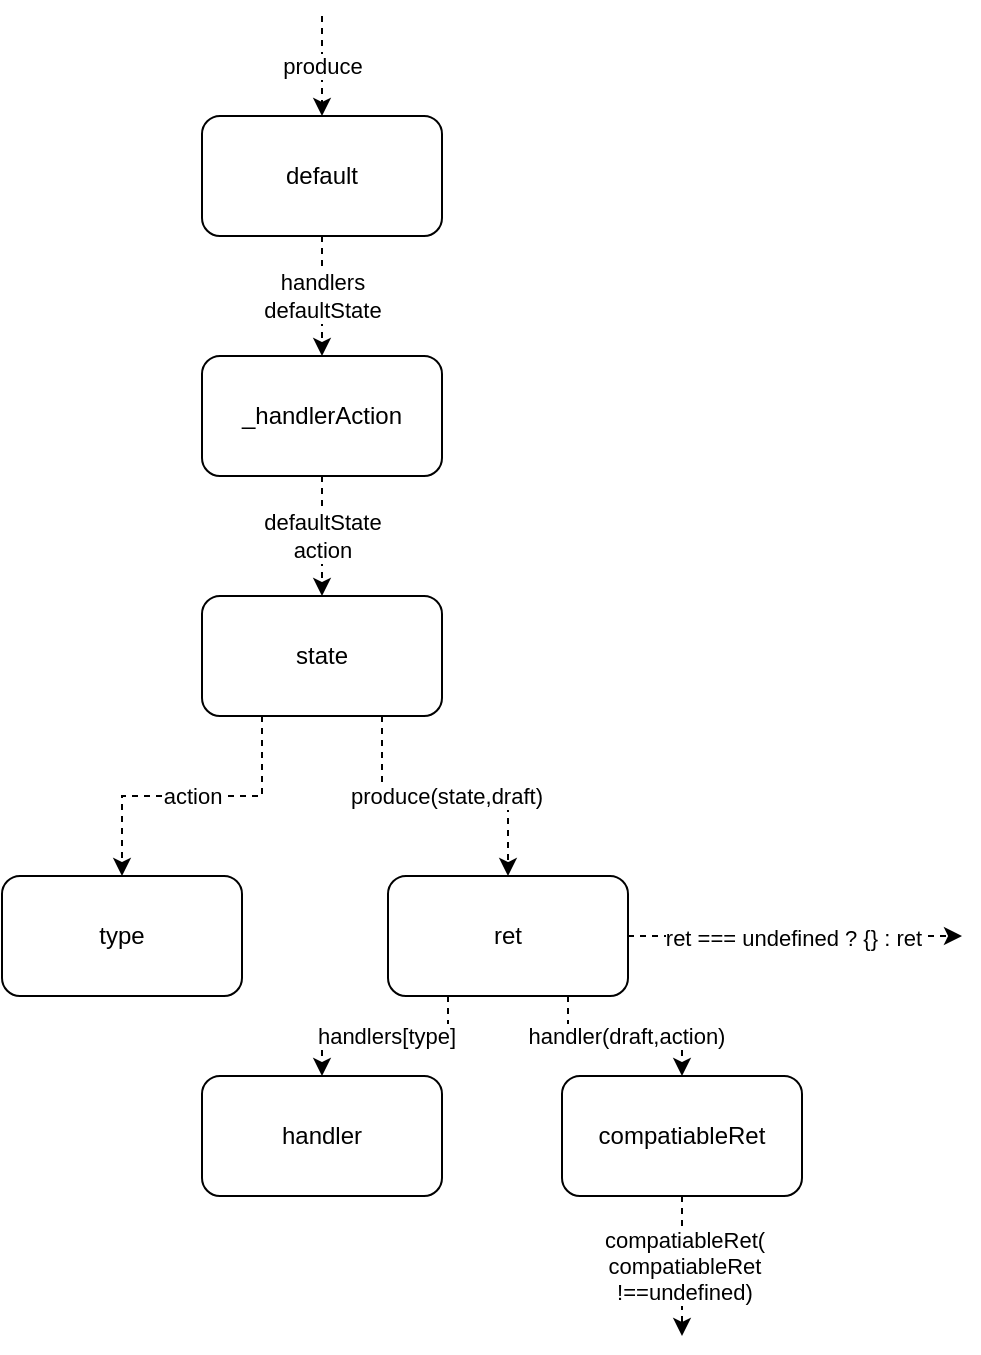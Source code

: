 <mxfile pages="2" version="11.2.8" type="github"><diagram id="c2F5yQAnlMC6qc78t8HO" name="index"><mxGraphModel dx="946" dy="472" grid="1" gridSize="10" guides="1" tooltips="1" connect="1" arrows="1" fold="1" page="1" pageScale="1" pageWidth="827" pageHeight="1169" math="0" shadow="0"><root><mxCell id="0"/><mxCell id="1" parent="0"/><mxCell id="YZz-aX51qNg5yqfxIUK8-4" value="handlers&lt;br&gt;defaultState" style="edgeStyle=orthogonalEdgeStyle;rounded=0;orthogonalLoop=1;jettySize=auto;html=1;exitX=0.5;exitY=1;exitDx=0;exitDy=0;entryX=0.5;entryY=0;entryDx=0;entryDy=0;dashed=1;" parent="1" source="YZz-aX51qNg5yqfxIUK8-1" target="YZz-aX51qNg5yqfxIUK8-3" edge="1"><mxGeometry relative="1" as="geometry"/></mxCell><mxCell id="YZz-aX51qNg5yqfxIUK8-1" value="default" style="rounded=1;whiteSpace=wrap;html=1;" parent="1" vertex="1"><mxGeometry x="320" y="60" width="120" height="60" as="geometry"/></mxCell><mxCell id="YZz-aX51qNg5yqfxIUK8-2" value="produce" style="endArrow=classic;html=1;entryX=0.5;entryY=0;entryDx=0;entryDy=0;dashed=1;" parent="1" target="YZz-aX51qNg5yqfxIUK8-1" edge="1"><mxGeometry width="50" height="50" relative="1" as="geometry"><mxPoint x="380" y="10" as="sourcePoint"/><mxPoint x="370" y="140" as="targetPoint"/></mxGeometry></mxCell><mxCell id="YZz-aX51qNg5yqfxIUK8-6" value="defaultState&lt;br&gt;action" style="edgeStyle=orthogonalEdgeStyle;rounded=0;orthogonalLoop=1;jettySize=auto;html=1;exitX=0.5;exitY=1;exitDx=0;exitDy=0;entryX=0.5;entryY=0;entryDx=0;entryDy=0;dashed=1;" parent="1" source="YZz-aX51qNg5yqfxIUK8-3" target="YZz-aX51qNg5yqfxIUK8-5" edge="1"><mxGeometry relative="1" as="geometry"/></mxCell><mxCell id="YZz-aX51qNg5yqfxIUK8-3" value="_handlerAction" style="rounded=1;whiteSpace=wrap;html=1;" parent="1" vertex="1"><mxGeometry x="320" y="180" width="120" height="60" as="geometry"/></mxCell><mxCell id="YZz-aX51qNg5yqfxIUK8-8" value="action" style="edgeStyle=orthogonalEdgeStyle;rounded=0;orthogonalLoop=1;jettySize=auto;html=1;exitX=0.25;exitY=1;exitDx=0;exitDy=0;entryX=0.5;entryY=0;entryDx=0;entryDy=0;dashed=1;" parent="1" source="YZz-aX51qNg5yqfxIUK8-5" target="YZz-aX51qNg5yqfxIUK8-7" edge="1"><mxGeometry relative="1" as="geometry"/></mxCell><mxCell id="YZz-aX51qNg5yqfxIUK8-10" value="produce(state,draft)" style="edgeStyle=orthogonalEdgeStyle;rounded=0;orthogonalLoop=1;jettySize=auto;html=1;exitX=0.75;exitY=1;exitDx=0;exitDy=0;entryX=0.5;entryY=0;entryDx=0;entryDy=0;dashed=1;" parent="1" source="YZz-aX51qNg5yqfxIUK8-5" target="YZz-aX51qNg5yqfxIUK8-9" edge="1"><mxGeometry relative="1" as="geometry"/></mxCell><mxCell id="YZz-aX51qNg5yqfxIUK8-5" value="state" style="rounded=1;whiteSpace=wrap;html=1;" parent="1" vertex="1"><mxGeometry x="320" y="300" width="120" height="60" as="geometry"/></mxCell><mxCell id="YZz-aX51qNg5yqfxIUK8-7" value="type" style="rounded=1;whiteSpace=wrap;html=1;" parent="1" vertex="1"><mxGeometry x="220" y="440" width="120" height="60" as="geometry"/></mxCell><mxCell id="YZz-aX51qNg5yqfxIUK8-12" value="handlers[type]" style="edgeStyle=orthogonalEdgeStyle;rounded=0;orthogonalLoop=1;jettySize=auto;html=1;exitX=0.25;exitY=1;exitDx=0;exitDy=0;entryX=0.5;entryY=0;entryDx=0;entryDy=0;dashed=1;" parent="1" source="YZz-aX51qNg5yqfxIUK8-9" target="YZz-aX51qNg5yqfxIUK8-11" edge="1"><mxGeometry relative="1" as="geometry"/></mxCell><mxCell id="YZz-aX51qNg5yqfxIUK8-15" value="handler(draft,action)" style="edgeStyle=orthogonalEdgeStyle;rounded=0;orthogonalLoop=1;jettySize=auto;html=1;exitX=0.75;exitY=1;exitDx=0;exitDy=0;entryX=0.5;entryY=0;entryDx=0;entryDy=0;dashed=1;" parent="1" source="YZz-aX51qNg5yqfxIUK8-9" target="YZz-aX51qNg5yqfxIUK8-14" edge="1"><mxGeometry relative="1" as="geometry"/></mxCell><mxCell id="YZz-aX51qNg5yqfxIUK8-18" value="ret === undefined ? {} : ret&amp;nbsp;" style="edgeStyle=orthogonalEdgeStyle;rounded=0;orthogonalLoop=1;jettySize=auto;html=1;exitX=1;exitY=0.5;exitDx=0;exitDy=0;dashed=1;" parent="1" source="YZz-aX51qNg5yqfxIUK8-9" edge="1"><mxGeometry relative="1" as="geometry"><mxPoint x="700" y="470" as="targetPoint"/></mxGeometry></mxCell><mxCell id="YZz-aX51qNg5yqfxIUK8-9" value="ret" style="rounded=1;whiteSpace=wrap;html=1;" parent="1" vertex="1"><mxGeometry x="413" y="440" width="120" height="60" as="geometry"/></mxCell><mxCell id="YZz-aX51qNg5yqfxIUK8-11" value="handler" style="rounded=1;whiteSpace=wrap;html=1;" parent="1" vertex="1"><mxGeometry x="320" y="540" width="120" height="60" as="geometry"/></mxCell><mxCell id="YZz-aX51qNg5yqfxIUK8-17" value="compatiableRet(&lt;br&gt;compatiableRet&lt;br&gt;!==undefined)" style="edgeStyle=orthogonalEdgeStyle;rounded=0;orthogonalLoop=1;jettySize=auto;html=1;exitX=0.5;exitY=1;exitDx=0;exitDy=0;dashed=1;" parent="1" source="YZz-aX51qNg5yqfxIUK8-14" edge="1"><mxGeometry relative="1" as="geometry"><mxPoint x="560" y="670" as="targetPoint"/></mxGeometry></mxCell><mxCell id="YZz-aX51qNg5yqfxIUK8-14" value="compatiableRet" style="rounded=1;whiteSpace=wrap;html=1;" parent="1" vertex="1"><mxGeometry x="500" y="540" width="120" height="60" as="geometry"/></mxCell></root></mxGraphModel></diagram><diagram id="cla9Ju-KehmL-Mvh9CUr" name="index.test"><mxGraphModel dx="946" dy="472" grid="1" gridSize="10" guides="1" tooltips="1" connect="1" arrows="1" fold="1" page="1" pageScale="1" pageWidth="827" pageHeight="1169" math="0" shadow="0"><root><mxCell id="Zmm0w23BWCz8HZXyGMVi-0"/><mxCell id="Zmm0w23BWCz8HZXyGMVi-1" parent="Zmm0w23BWCz8HZXyGMVi-0"/><mxCell id="Zmm0w23BWCz8HZXyGMVi-4" value="userImmer&lt;br&gt;dva" style="edgeStyle=orthogonalEdgeStyle;rounded=0;orthogonalLoop=1;jettySize=auto;html=1;exitX=1;exitY=0.5;exitDx=0;exitDy=0;entryX=0;entryY=0.5;entryDx=0;entryDy=0;dashed=1;strokeColor=#CC0066;fontColor=#99004D;" edge="1" parent="Zmm0w23BWCz8HZXyGMVi-1" source="Zmm0w23BWCz8HZXyGMVi-2" target="Zmm0w23BWCz8HZXyGMVi-3"><mxGeometry relative="1" as="geometry"/></mxCell><mxCell id="Zmm0w23BWCz8HZXyGMVi-2" value="src/index" style="rounded=1;whiteSpace=wrap;html=1;" vertex="1" parent="Zmm0w23BWCz8HZXyGMVi-1"><mxGeometry x="20" y="20" width="70" height="60" as="geometry"/></mxCell><mxCell id="Zmm0w23BWCz8HZXyGMVi-24" style="edgeStyle=orthogonalEdgeStyle;rounded=0;orthogonalLoop=1;jettySize=auto;html=1;exitX=0.25;exitY=1;exitDx=0;exitDy=0;entryX=0.5;entryY=0;entryDx=0;entryDy=0;dashed=1;fontColor=#99004D;strokeColor=#CC0066;" edge="1" parent="Zmm0w23BWCz8HZXyGMVi-1" source="Zmm0w23BWCz8HZXyGMVi-3" target="Zmm0w23BWCz8HZXyGMVi-5"><mxGeometry relative="1" as="geometry"/></mxCell><mxCell id="Zmm0w23BWCz8HZXyGMVi-43" style="edgeStyle=orthogonalEdgeStyle;rounded=0;orthogonalLoop=1;jettySize=auto;html=1;exitX=0.75;exitY=1;exitDx=0;exitDy=0;entryX=0.5;entryY=0;entryDx=0;entryDy=0;dashed=1;fontColor=#99004D;strokeColor=#CC0066;" edge="1" parent="Zmm0w23BWCz8HZXyGMVi-1" source="Zmm0w23BWCz8HZXyGMVi-3" target="Zmm0w23BWCz8HZXyGMVi-33"><mxGeometry relative="1" as="geometry"/></mxCell><mxCell id="Zmm0w23BWCz8HZXyGMVi-3" value="dva-immer" style="rounded=1;whiteSpace=wrap;html=1;" vertex="1" parent="Zmm0w23BWCz8HZXyGMVi-1"><mxGeometry x="600" y="20" width="120" height="60" as="geometry"/></mxCell><mxCell id="Zmm0w23BWCz8HZXyGMVi-12" value="userImmer" style="edgeStyle=orthogonalEdgeStyle;rounded=0;orthogonalLoop=1;jettySize=auto;html=1;exitX=0.092;exitY=1.017;exitDx=0;exitDy=0;entryX=0.5;entryY=0;entryDx=0;entryDy=0;dashed=1;exitPerimeter=0;strokeColor=#000099;fontColor=#0000CC;" edge="1" parent="Zmm0w23BWCz8HZXyGMVi-1" source="Zmm0w23BWCz8HZXyGMVi-5" target="Zmm0w23BWCz8HZXyGMVi-7"><mxGeometry relative="1" as="geometry"/></mxCell><mxCell id="Zmm0w23BWCz8HZXyGMVi-14" style="edgeStyle=orthogonalEdgeStyle;rounded=0;orthogonalLoop=1;jettySize=auto;html=1;exitX=0.2;exitY=1;exitDx=0;exitDy=0;entryX=0.5;entryY=0;entryDx=0;entryDy=0;dashed=1;exitPerimeter=0;strokeColor=#000099;fontColor=#0000CC;" edge="1" parent="Zmm0w23BWCz8HZXyGMVi-1" source="Zmm0w23BWCz8HZXyGMVi-5" target="Zmm0w23BWCz8HZXyGMVi-8"><mxGeometry relative="1" as="geometry"><Array as="points"><mxPoint x="317" y="240"/><mxPoint x="210" y="240"/></Array></mxGeometry></mxCell><mxCell id="Zmm0w23BWCz8HZXyGMVi-15" value="1" style="edgeStyle=orthogonalEdgeStyle;rounded=0;orthogonalLoop=1;jettySize=auto;html=1;exitX=0.35;exitY=1.017;exitDx=0;exitDy=0;entryX=0.5;entryY=0;entryDx=0;entryDy=0;dashed=1;exitPerimeter=0;strokeColor=#000099;fontColor=#0000CC;" edge="1" parent="Zmm0w23BWCz8HZXyGMVi-1" source="Zmm0w23BWCz8HZXyGMVi-5" target="Zmm0w23BWCz8HZXyGMVi-9"><mxGeometry relative="1" as="geometry"><Array as="points"><mxPoint x="335" y="230"/><mxPoint x="270" y="230"/></Array></mxGeometry></mxCell><mxCell id="Zmm0w23BWCz8HZXyGMVi-16" value="create" style="edgeStyle=orthogonalEdgeStyle;rounded=0;orthogonalLoop=1;jettySize=auto;html=1;exitX=0.5;exitY=1;exitDx=0;exitDy=0;entryX=0.5;entryY=0;entryDx=0;entryDy=0;dashed=1;strokeColor=#000099;fontColor=#0000CC;" edge="1" parent="Zmm0w23BWCz8HZXyGMVi-1" source="Zmm0w23BWCz8HZXyGMVi-5" target="Zmm0w23BWCz8HZXyGMVi-10"><mxGeometry relative="1" as="geometry"/></mxCell><mxCell id="Zmm0w23BWCz8HZXyGMVi-17" value="dva" style="edgeStyle=orthogonalEdgeStyle;rounded=0;orthogonalLoop=1;jettySize=auto;html=1;exitX=0.592;exitY=1;exitDx=0;exitDy=0;entryX=0.5;entryY=0;entryDx=0;entryDy=0;dashed=1;exitPerimeter=0;strokeColor=#000099;fontColor=#0000CC;" edge="1" parent="Zmm0w23BWCz8HZXyGMVi-1" source="Zmm0w23BWCz8HZXyGMVi-5" target="Zmm0w23BWCz8HZXyGMVi-11"><mxGeometry relative="1" as="geometry"/></mxCell><mxCell id="Zmm0w23BWCz8HZXyGMVi-19" value="app.store.getState.count" style="edgeStyle=orthogonalEdgeStyle;rounded=0;orthogonalLoop=1;jettySize=auto;html=1;exitX=0.692;exitY=0.983;exitDx=0;exitDy=0;entryX=0.5;entryY=0;entryDx=0;entryDy=0;dashed=1;exitPerimeter=0;strokeColor=#000099;fontColor=#0000CC;" edge="1" parent="Zmm0w23BWCz8HZXyGMVi-1" source="Zmm0w23BWCz8HZXyGMVi-5" target="Zmm0w23BWCz8HZXyGMVi-18"><mxGeometry relative="1" as="geometry"><Array as="points"><mxPoint x="376" y="240"/><mxPoint x="450" y="240"/></Array></mxGeometry></mxCell><mxCell id="Zmm0w23BWCz8HZXyGMVi-21" value="type(count:add)" style="edgeStyle=orthogonalEdgeStyle;rounded=0;orthogonalLoop=1;jettySize=auto;html=1;exitX=0.833;exitY=0.983;exitDx=0;exitDy=0;entryX=0.5;entryY=0;entryDx=0;entryDy=0;dashed=1;exitPerimeter=0;strokeColor=#000099;fontColor=#0000CC;" edge="1" parent="Zmm0w23BWCz8HZXyGMVi-1" source="Zmm0w23BWCz8HZXyGMVi-5" target="Zmm0w23BWCz8HZXyGMVi-20"><mxGeometry relative="1" as="geometry"><Array as="points"><mxPoint x="393" y="210"/><mxPoint x="510" y="210"/></Array></mxGeometry></mxCell><mxCell id="Zmm0w23BWCz8HZXyGMVi-23" style="edgeStyle=orthogonalEdgeStyle;rounded=0;orthogonalLoop=1;jettySize=auto;html=1;exitX=0.75;exitY=1;exitDx=0;exitDy=0;entryX=0.5;entryY=0;entryDx=0;entryDy=0;dashed=1;strokeColor=#000099;fontColor=#0000CC;" edge="1" parent="Zmm0w23BWCz8HZXyGMVi-1" source="Zmm0w23BWCz8HZXyGMVi-5" target="Zmm0w23BWCz8HZXyGMVi-22"><mxGeometry relative="1" as="geometry"><Array as="points"><mxPoint x="383" y="190"/><mxPoint x="570" y="190"/></Array></mxGeometry></mxCell><mxCell id="Zmm0w23BWCz8HZXyGMVi-5" value="normal" style="rounded=1;whiteSpace=wrap;html=1;" vertex="1" parent="Zmm0w23BWCz8HZXyGMVi-1"><mxGeometry x="293" y="120" width="120" height="60" as="geometry"/></mxCell><mxCell id="Zmm0w23BWCz8HZXyGMVi-7" value="app.use" style="rounded=1;whiteSpace=wrap;html=1;" vertex="1" parent="Zmm0w23BWCz8HZXyGMVi-1"><mxGeometry x="120" y="260" width="60" height="60" as="geometry"/></mxCell><mxCell id="Zmm0w23BWCz8HZXyGMVi-13" value="state(&lt;br&gt;a.b.c=0,&lt;br&gt;m.b.c=0)/&lt;br&gt;reducers(&lt;br&gt;state&lt;br&gt;.a.b.c+=1)" style="edgeStyle=orthogonalEdgeStyle;rounded=0;orthogonalLoop=1;jettySize=auto;html=1;exitX=0.5;exitY=1;exitDx=0;exitDy=0;dashed=1;" edge="1" parent="Zmm0w23BWCz8HZXyGMVi-1" source="Zmm0w23BWCz8HZXyGMVi-8"><mxGeometry relative="1" as="geometry"><mxPoint x="210" y="430" as="targetPoint"/></mxGeometry></mxCell><mxCell id="Zmm0w23BWCz8HZXyGMVi-8" value="app.model" style="rounded=1;whiteSpace=wrap;html=1;" vertex="1" parent="Zmm0w23BWCz8HZXyGMVi-1"><mxGeometry x="180" y="260" width="60" height="60" as="geometry"/></mxCell><mxCell id="Zmm0w23BWCz8HZXyGMVi-9" value="app.router" style="rounded=1;whiteSpace=wrap;html=1;" vertex="1" parent="Zmm0w23BWCz8HZXyGMVi-1"><mxGeometry x="240" y="260" width="60" height="60" as="geometry"/></mxCell><mxCell id="Zmm0w23BWCz8HZXyGMVi-10" value="app.start" style="rounded=1;whiteSpace=wrap;html=1;" vertex="1" parent="Zmm0w23BWCz8HZXyGMVi-1"><mxGeometry x="300" y="260" width="60" height="60" as="geometry"/></mxCell><mxCell id="Zmm0w23BWCz8HZXyGMVi-11" value="app" style="rounded=1;whiteSpace=wrap;html=1;" vertex="1" parent="Zmm0w23BWCz8HZXyGMVi-1"><mxGeometry x="360" y="260" width="60" height="60" as="geometry"/></mxCell><mxCell id="Zmm0w23BWCz8HZXyGMVi-18" value="oldCount&lt;br&gt;newCount" style="rounded=1;whiteSpace=wrap;html=1;" vertex="1" parent="Zmm0w23BWCz8HZXyGMVi-1"><mxGeometry x="420" y="260" width="60" height="60" as="geometry"/></mxCell><mxCell id="Zmm0w23BWCz8HZXyGMVi-20" value="app._store.&lt;br&gt;dispatch" style="rounded=1;whiteSpace=wrap;html=1;" vertex="1" parent="Zmm0w23BWCz8HZXyGMVi-1"><mxGeometry x="480" y="260" width="60" height="60" as="geometry"/></mxCell><mxCell id="Zmm0w23BWCz8HZXyGMVi-22" value="expect(&lt;br&gt;oldCount/&lt;br&gt;newCount a.b.c).&lt;br&gt;toEqual&lt;br&gt;(0/1)" style="rounded=1;whiteSpace=wrap;html=1;" vertex="1" parent="Zmm0w23BWCz8HZXyGMVi-1"><mxGeometry x="540" y="245" width="60" height="90" as="geometry"/></mxCell><mxCell id="Zmm0w23BWCz8HZXyGMVi-25" value="userImmer" style="edgeStyle=orthogonalEdgeStyle;rounded=0;orthogonalLoop=1;jettySize=auto;html=1;exitX=0.092;exitY=1.017;exitDx=0;exitDy=0;entryX=0.5;entryY=0;entryDx=0;entryDy=0;dashed=1;exitPerimeter=0;strokeColor=#000099;fontColor=#0000CC;" edge="1" parent="Zmm0w23BWCz8HZXyGMVi-1" source="Zmm0w23BWCz8HZXyGMVi-33" target="Zmm0w23BWCz8HZXyGMVi-34"><mxGeometry relative="1" as="geometry"/></mxCell><mxCell id="Zmm0w23BWCz8HZXyGMVi-26" style="edgeStyle=orthogonalEdgeStyle;rounded=0;orthogonalLoop=1;jettySize=auto;html=1;exitX=0.2;exitY=1;exitDx=0;exitDy=0;entryX=0.5;entryY=0;entryDx=0;entryDy=0;dashed=1;exitPerimeter=0;strokeColor=#000099;fontColor=#0000CC;" edge="1" parent="Zmm0w23BWCz8HZXyGMVi-1" source="Zmm0w23BWCz8HZXyGMVi-33" target="Zmm0w23BWCz8HZXyGMVi-36"><mxGeometry relative="1" as="geometry"><Array as="points"><mxPoint x="807" y="240"/><mxPoint x="700" y="240"/></Array></mxGeometry></mxCell><mxCell id="Zmm0w23BWCz8HZXyGMVi-27" value="1" style="edgeStyle=orthogonalEdgeStyle;rounded=0;orthogonalLoop=1;jettySize=auto;html=1;exitX=0.35;exitY=1.017;exitDx=0;exitDy=0;entryX=0.5;entryY=0;entryDx=0;entryDy=0;dashed=1;exitPerimeter=0;strokeColor=#000099;fontColor=#0000CC;" edge="1" parent="Zmm0w23BWCz8HZXyGMVi-1" source="Zmm0w23BWCz8HZXyGMVi-33" target="Zmm0w23BWCz8HZXyGMVi-37"><mxGeometry relative="1" as="geometry"><Array as="points"><mxPoint x="825" y="230"/><mxPoint x="760" y="230"/></Array></mxGeometry></mxCell><mxCell id="Zmm0w23BWCz8HZXyGMVi-28" value="create" style="edgeStyle=orthogonalEdgeStyle;rounded=0;orthogonalLoop=1;jettySize=auto;html=1;exitX=0.5;exitY=1;exitDx=0;exitDy=0;entryX=0.5;entryY=0;entryDx=0;entryDy=0;dashed=1;strokeColor=#000099;fontColor=#0000CC;" edge="1" parent="Zmm0w23BWCz8HZXyGMVi-1" source="Zmm0w23BWCz8HZXyGMVi-33" target="Zmm0w23BWCz8HZXyGMVi-38"><mxGeometry relative="1" as="geometry"/></mxCell><mxCell id="Zmm0w23BWCz8HZXyGMVi-29" value="dva" style="edgeStyle=orthogonalEdgeStyle;rounded=0;orthogonalLoop=1;jettySize=auto;html=1;exitX=0.592;exitY=1;exitDx=0;exitDy=0;entryX=0.5;entryY=0;entryDx=0;entryDy=0;dashed=1;exitPerimeter=0;strokeColor=#000099;fontColor=#0000CC;" edge="1" parent="Zmm0w23BWCz8HZXyGMVi-1" source="Zmm0w23BWCz8HZXyGMVi-33" target="Zmm0w23BWCz8HZXyGMVi-39"><mxGeometry relative="1" as="geometry"/></mxCell><mxCell id="Zmm0w23BWCz8HZXyGMVi-30" value="app.store.getState.count" style="edgeStyle=orthogonalEdgeStyle;rounded=0;orthogonalLoop=1;jettySize=auto;html=1;exitX=0.692;exitY=0.983;exitDx=0;exitDy=0;entryX=0.5;entryY=0;entryDx=0;entryDy=0;dashed=1;exitPerimeter=0;strokeColor=#000099;fontColor=#0000CC;" edge="1" parent="Zmm0w23BWCz8HZXyGMVi-1" source="Zmm0w23BWCz8HZXyGMVi-33" target="Zmm0w23BWCz8HZXyGMVi-40"><mxGeometry relative="1" as="geometry"><Array as="points"><mxPoint x="866" y="240"/><mxPoint x="940" y="240"/></Array></mxGeometry></mxCell><mxCell id="Zmm0w23BWCz8HZXyGMVi-31" value="type(count:add)" style="edgeStyle=orthogonalEdgeStyle;rounded=0;orthogonalLoop=1;jettySize=auto;html=1;exitX=0.833;exitY=0.983;exitDx=0;exitDy=0;entryX=0.5;entryY=0;entryDx=0;entryDy=0;dashed=1;exitPerimeter=0;strokeColor=#000099;fontColor=#0000CC;" edge="1" parent="Zmm0w23BWCz8HZXyGMVi-1" source="Zmm0w23BWCz8HZXyGMVi-33" target="Zmm0w23BWCz8HZXyGMVi-41"><mxGeometry relative="1" as="geometry"><Array as="points"><mxPoint x="883" y="210"/><mxPoint x="1000" y="210"/></Array></mxGeometry></mxCell><mxCell id="Zmm0w23BWCz8HZXyGMVi-32" style="edgeStyle=orthogonalEdgeStyle;rounded=0;orthogonalLoop=1;jettySize=auto;html=1;exitX=0.75;exitY=1;exitDx=0;exitDy=0;entryX=0.5;entryY=0;entryDx=0;entryDy=0;dashed=1;strokeColor=#000099;fontColor=#0000CC;" edge="1" parent="Zmm0w23BWCz8HZXyGMVi-1" source="Zmm0w23BWCz8HZXyGMVi-33" target="Zmm0w23BWCz8HZXyGMVi-42"><mxGeometry relative="1" as="geometry"><Array as="points"><mxPoint x="873" y="190"/><mxPoint x="1075" y="190"/></Array></mxGeometry></mxCell><mxCell id="Zmm0w23BWCz8HZXyGMVi-33" value="compatibility with normal reducer&lt;br&gt;usage" style="rounded=1;whiteSpace=wrap;html=1;" vertex="1" parent="Zmm0w23BWCz8HZXyGMVi-1"><mxGeometry x="783" y="120" width="120" height="60" as="geometry"/></mxCell><mxCell id="Zmm0w23BWCz8HZXyGMVi-34" value="app.use" style="rounded=1;whiteSpace=wrap;html=1;" vertex="1" parent="Zmm0w23BWCz8HZXyGMVi-1"><mxGeometry x="610" y="260" width="60" height="60" as="geometry"/></mxCell><mxCell id="Zmm0w23BWCz8HZXyGMVi-35" value="state(&lt;br&gt;a.b.c=0,&lt;br&gt;m.b.c=0)/&lt;br&gt;reducers(&lt;br&gt;...state,&lt;br&gt;...state.a,&lt;br&gt;state&lt;br&gt;.a.b.c+=1)" style="edgeStyle=orthogonalEdgeStyle;rounded=0;orthogonalLoop=1;jettySize=auto;html=1;exitX=0.5;exitY=1;exitDx=0;exitDy=0;dashed=1;" edge="1" parent="Zmm0w23BWCz8HZXyGMVi-1" source="Zmm0w23BWCz8HZXyGMVi-36"><mxGeometry relative="1" as="geometry"><mxPoint x="700" y="430" as="targetPoint"/></mxGeometry></mxCell><mxCell id="Zmm0w23BWCz8HZXyGMVi-36" value="app.model" style="rounded=1;whiteSpace=wrap;html=1;" vertex="1" parent="Zmm0w23BWCz8HZXyGMVi-1"><mxGeometry x="670" y="260" width="60" height="60" as="geometry"/></mxCell><mxCell id="Zmm0w23BWCz8HZXyGMVi-37" value="app.router" style="rounded=1;whiteSpace=wrap;html=1;" vertex="1" parent="Zmm0w23BWCz8HZXyGMVi-1"><mxGeometry x="730" y="260" width="60" height="60" as="geometry"/></mxCell><mxCell id="Zmm0w23BWCz8HZXyGMVi-38" value="app.start" style="rounded=1;whiteSpace=wrap;html=1;" vertex="1" parent="Zmm0w23BWCz8HZXyGMVi-1"><mxGeometry x="790" y="260" width="60" height="60" as="geometry"/></mxCell><mxCell id="Zmm0w23BWCz8HZXyGMVi-39" value="app" style="rounded=1;whiteSpace=wrap;html=1;" vertex="1" parent="Zmm0w23BWCz8HZXyGMVi-1"><mxGeometry x="850" y="260" width="60" height="60" as="geometry"/></mxCell><mxCell id="Zmm0w23BWCz8HZXyGMVi-40" value="oldCount&lt;br&gt;newCount" style="rounded=1;whiteSpace=wrap;html=1;" vertex="1" parent="Zmm0w23BWCz8HZXyGMVi-1"><mxGeometry x="910" y="260" width="60" height="60" as="geometry"/></mxCell><mxCell id="Zmm0w23BWCz8HZXyGMVi-41" value="app._store.&lt;br&gt;dispatch" style="rounded=1;whiteSpace=wrap;html=1;" vertex="1" parent="Zmm0w23BWCz8HZXyGMVi-1"><mxGeometry x="970" y="260" width="60" height="60" as="geometry"/></mxCell><mxCell id="Zmm0w23BWCz8HZXyGMVi-42" value="expect(&lt;br&gt;oldCount/&lt;br&gt;newCount a.b.c/newCount.&lt;br&gt;m.b.c).toEqual&lt;br&gt;(0/1/0)" style="rounded=1;whiteSpace=wrap;html=1;" vertex="1" parent="Zmm0w23BWCz8HZXyGMVi-1"><mxGeometry x="1030" y="241.5" width="90" height="97" as="geometry"/></mxCell></root></mxGraphModel></diagram></mxfile>